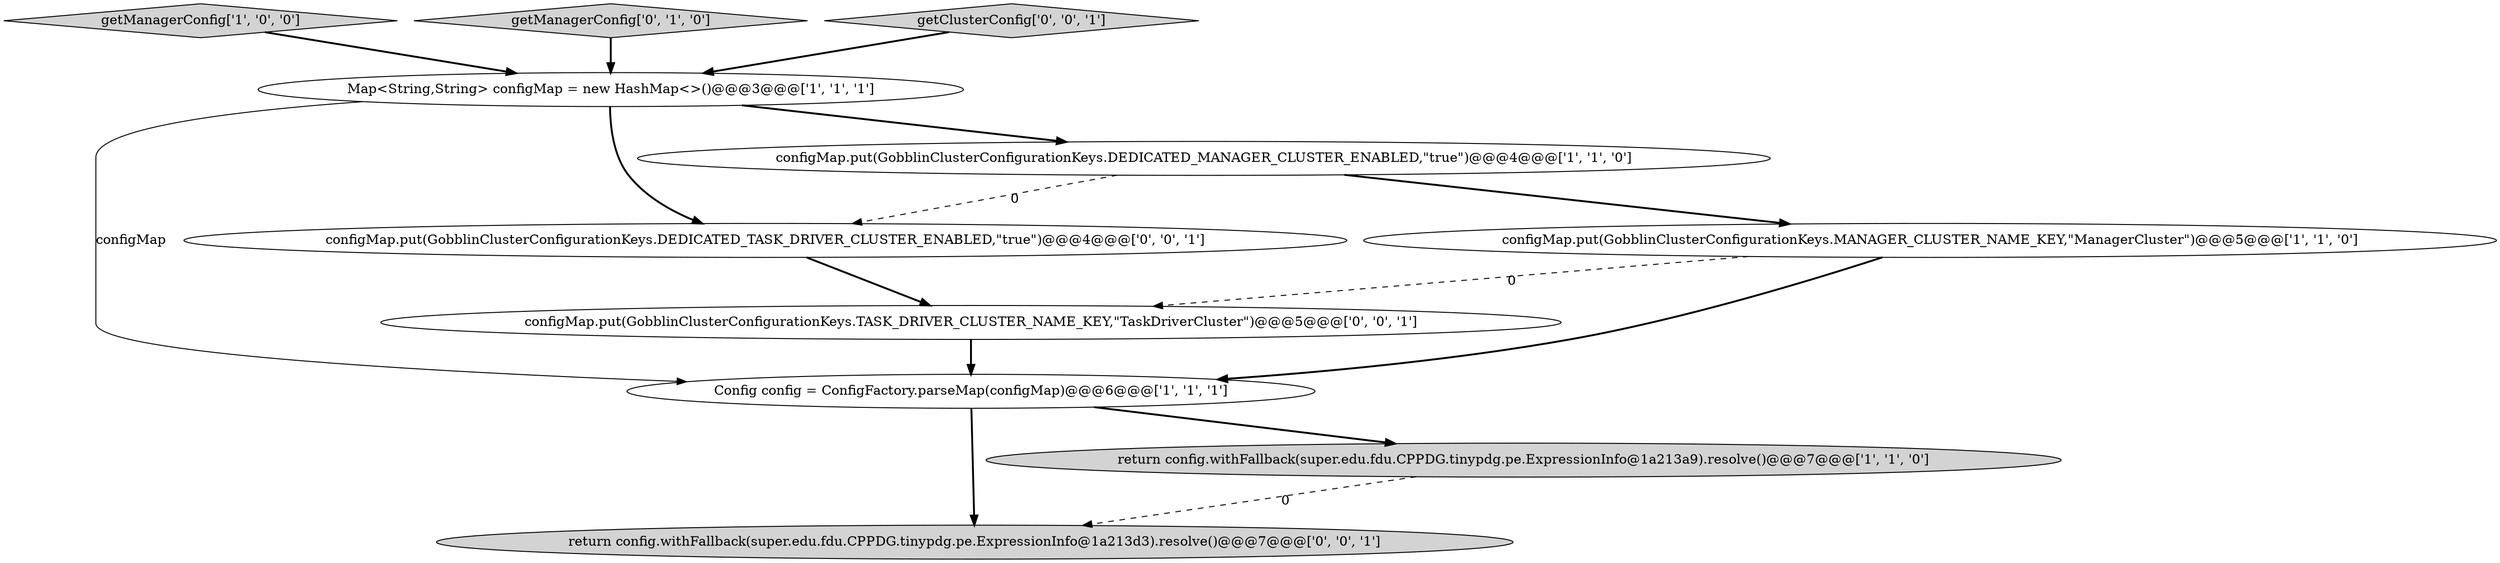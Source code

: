 digraph {
4 [style = filled, label = "getManagerConfig['1', '0', '0']", fillcolor = lightgray, shape = diamond image = "AAA0AAABBB1BBB"];
0 [style = filled, label = "Config config = ConfigFactory.parseMap(configMap)@@@6@@@['1', '1', '1']", fillcolor = white, shape = ellipse image = "AAA0AAABBB1BBB"];
8 [style = filled, label = "return config.withFallback(super.edu.fdu.CPPDG.tinypdg.pe.ExpressionInfo@1a213d3).resolve()@@@7@@@['0', '0', '1']", fillcolor = lightgray, shape = ellipse image = "AAA0AAABBB3BBB"];
5 [style = filled, label = "configMap.put(GobblinClusterConfigurationKeys.MANAGER_CLUSTER_NAME_KEY,\"ManagerCluster\")@@@5@@@['1', '1', '0']", fillcolor = white, shape = ellipse image = "AAA0AAABBB1BBB"];
3 [style = filled, label = "Map<String,String> configMap = new HashMap<>()@@@3@@@['1', '1', '1']", fillcolor = white, shape = ellipse image = "AAA0AAABBB1BBB"];
9 [style = filled, label = "configMap.put(GobblinClusterConfigurationKeys.TASK_DRIVER_CLUSTER_NAME_KEY,\"TaskDriverCluster\")@@@5@@@['0', '0', '1']", fillcolor = white, shape = ellipse image = "AAA0AAABBB3BBB"];
7 [style = filled, label = "configMap.put(GobblinClusterConfigurationKeys.DEDICATED_TASK_DRIVER_CLUSTER_ENABLED,\"true\")@@@4@@@['0', '0', '1']", fillcolor = white, shape = ellipse image = "AAA0AAABBB3BBB"];
6 [style = filled, label = "getManagerConfig['0', '1', '0']", fillcolor = lightgray, shape = diamond image = "AAA0AAABBB2BBB"];
2 [style = filled, label = "configMap.put(GobblinClusterConfigurationKeys.DEDICATED_MANAGER_CLUSTER_ENABLED,\"true\")@@@4@@@['1', '1', '0']", fillcolor = white, shape = ellipse image = "AAA0AAABBB1BBB"];
10 [style = filled, label = "getClusterConfig['0', '0', '1']", fillcolor = lightgray, shape = diamond image = "AAA0AAABBB3BBB"];
1 [style = filled, label = "return config.withFallback(super.edu.fdu.CPPDG.tinypdg.pe.ExpressionInfo@1a213a9).resolve()@@@7@@@['1', '1', '0']", fillcolor = lightgray, shape = ellipse image = "AAA0AAABBB1BBB"];
7->9 [style = bold, label=""];
3->2 [style = bold, label=""];
2->7 [style = dashed, label="0"];
5->0 [style = bold, label=""];
1->8 [style = dashed, label="0"];
9->0 [style = bold, label=""];
0->8 [style = bold, label=""];
4->3 [style = bold, label=""];
3->7 [style = bold, label=""];
6->3 [style = bold, label=""];
3->0 [style = solid, label="configMap"];
0->1 [style = bold, label=""];
5->9 [style = dashed, label="0"];
10->3 [style = bold, label=""];
2->5 [style = bold, label=""];
}
